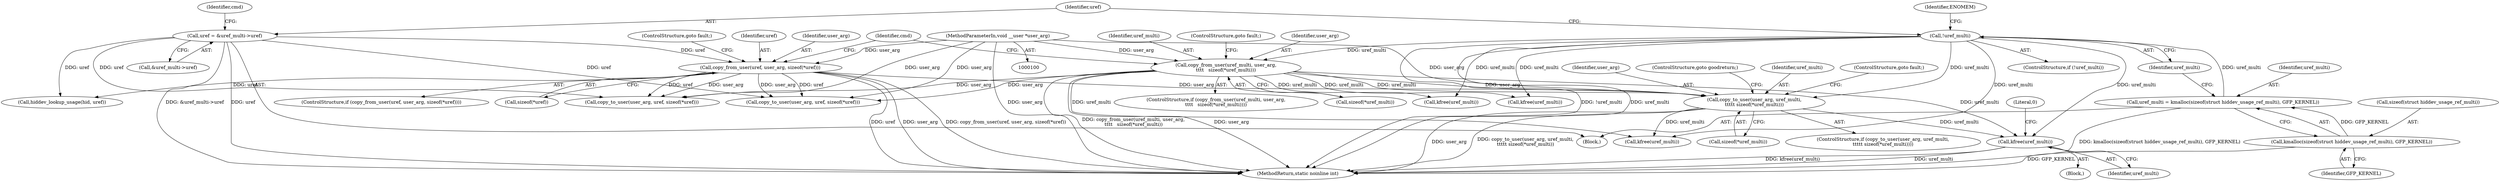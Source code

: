 digraph "0_linux_93a2001bdfd5376c3dc2158653034c20392d15c5@API" {
"1000488" [label="(Call,kfree(uref_multi))"];
"1000148" [label="(Call,copy_from_user(uref_multi, user_arg,\n\t\t\t\t   sizeof(*uref_multi)))"];
"1000127" [label="(Call,!uref_multi)"];
"1000120" [label="(Call,uref_multi = kmalloc(sizeof(struct hiddev_usage_ref_multi), GFP_KERNEL))"];
"1000122" [label="(Call,kmalloc(sizeof(struct hiddev_usage_ref_multi), GFP_KERNEL))"];
"1000103" [label="(MethodParameterIn,void __user *user_arg)"];
"1000451" [label="(Call,copy_to_user(user_arg, uref_multi,\n\t\t\t\t\t sizeof(*uref_multi)))"];
"1000158" [label="(Call,copy_from_user(uref, user_arg, sizeof(*uref)))"];
"1000132" [label="(Call,uref = &uref_multi->uref)"];
"1000123" [label="(Call,sizeof(struct hiddev_usage_ref_multi))"];
"1000489" [label="(Identifier,uref_multi)"];
"1000131" [label="(Identifier,ENOMEM)"];
"1000386" [label="(Call,copy_to_user(user_arg, uref, sizeof(*uref)))"];
"1000491" [label="(Literal,0)"];
"1000504" [label="(MethodReturn,static noinline int)"];
"1000161" [label="(Call,sizeof(*uref))"];
"1000419" [label="(Call,kfree(uref_multi))"];
"1000160" [label="(Identifier,user_arg)"];
"1000234" [label="(Call,copy_to_user(user_arg, uref, sizeof(*uref)))"];
"1000150" [label="(Identifier,user_arg)"];
"1000122" [label="(Call,kmalloc(sizeof(struct hiddev_usage_ref_multi), GFP_KERNEL))"];
"1000164" [label="(ControlStructure,goto fault;)"];
"1000147" [label="(ControlStructure,if (copy_from_user(uref_multi, user_arg,\n\t\t\t\t   sizeof(*uref_multi))))"];
"1000166" [label="(Identifier,cmd)"];
"1000451" [label="(Call,copy_to_user(user_arg, uref_multi,\n\t\t\t\t\t sizeof(*uref_multi)))"];
"1000126" [label="(ControlStructure,if (!uref_multi))"];
"1000457" [label="(ControlStructure,goto fault;)"];
"1000134" [label="(Call,&uref_multi->uref)"];
"1000127" [label="(Call,!uref_multi)"];
"1000167" [label="(Block,)"];
"1000148" [label="(Call,copy_from_user(uref_multi, user_arg,\n\t\t\t\t   sizeof(*uref_multi)))"];
"1000125" [label="(Identifier,GFP_KERNEL)"];
"1000159" [label="(Identifier,uref)"];
"1000132" [label="(Call,uref = &uref_multi->uref)"];
"1000157" [label="(ControlStructure,if (copy_from_user(uref, user_arg, sizeof(*uref))))"];
"1000128" [label="(Identifier,uref_multi)"];
"1000454" [label="(Call,sizeof(*uref_multi))"];
"1000452" [label="(Identifier,user_arg)"];
"1000158" [label="(Call,copy_from_user(uref, user_arg, sizeof(*uref)))"];
"1000450" [label="(ControlStructure,if (copy_to_user(user_arg, uref_multi,\n\t\t\t\t\t sizeof(*uref_multi))))"];
"1000267" [label="(Call,hiddev_lookup_usage(hid, uref))"];
"1000458" [label="(ControlStructure,goto goodreturn;)"];
"1000103" [label="(MethodParameterIn,void __user *user_arg)"];
"1000453" [label="(Identifier,uref_multi)"];
"1000120" [label="(Call,uref_multi = kmalloc(sizeof(struct hiddev_usage_ref_multi), GFP_KERNEL))"];
"1000488" [label="(Call,kfree(uref_multi))"];
"1000149" [label="(Identifier,uref_multi)"];
"1000151" [label="(Call,sizeof(*uref_multi))"];
"1000141" [label="(Identifier,cmd)"];
"1000154" [label="(ControlStructure,goto fault;)"];
"1000133" [label="(Identifier,uref)"];
"1000104" [label="(Block,)"];
"1000121" [label="(Identifier,uref_multi)"];
"1000499" [label="(Call,kfree(uref_multi))"];
"1000493" [label="(Call,kfree(uref_multi))"];
"1000488" -> "1000167"  [label="AST: "];
"1000488" -> "1000489"  [label="CFG: "];
"1000489" -> "1000488"  [label="AST: "];
"1000491" -> "1000488"  [label="CFG: "];
"1000488" -> "1000504"  [label="DDG: uref_multi"];
"1000488" -> "1000504"  [label="DDG: kfree(uref_multi)"];
"1000148" -> "1000488"  [label="DDG: uref_multi"];
"1000451" -> "1000488"  [label="DDG: uref_multi"];
"1000127" -> "1000488"  [label="DDG: uref_multi"];
"1000148" -> "1000147"  [label="AST: "];
"1000148" -> "1000151"  [label="CFG: "];
"1000149" -> "1000148"  [label="AST: "];
"1000150" -> "1000148"  [label="AST: "];
"1000151" -> "1000148"  [label="AST: "];
"1000154" -> "1000148"  [label="CFG: "];
"1000166" -> "1000148"  [label="CFG: "];
"1000148" -> "1000504"  [label="DDG: copy_from_user(uref_multi, user_arg,\n\t\t\t\t   sizeof(*uref_multi))"];
"1000148" -> "1000504"  [label="DDG: user_arg"];
"1000127" -> "1000148"  [label="DDG: uref_multi"];
"1000103" -> "1000148"  [label="DDG: user_arg"];
"1000148" -> "1000234"  [label="DDG: user_arg"];
"1000148" -> "1000386"  [label="DDG: user_arg"];
"1000148" -> "1000419"  [label="DDG: uref_multi"];
"1000148" -> "1000451"  [label="DDG: user_arg"];
"1000148" -> "1000451"  [label="DDG: uref_multi"];
"1000148" -> "1000493"  [label="DDG: uref_multi"];
"1000148" -> "1000499"  [label="DDG: uref_multi"];
"1000127" -> "1000126"  [label="AST: "];
"1000127" -> "1000128"  [label="CFG: "];
"1000128" -> "1000127"  [label="AST: "];
"1000131" -> "1000127"  [label="CFG: "];
"1000133" -> "1000127"  [label="CFG: "];
"1000127" -> "1000504"  [label="DDG: !uref_multi"];
"1000127" -> "1000504"  [label="DDG: uref_multi"];
"1000120" -> "1000127"  [label="DDG: uref_multi"];
"1000127" -> "1000419"  [label="DDG: uref_multi"];
"1000127" -> "1000451"  [label="DDG: uref_multi"];
"1000127" -> "1000493"  [label="DDG: uref_multi"];
"1000127" -> "1000499"  [label="DDG: uref_multi"];
"1000120" -> "1000104"  [label="AST: "];
"1000120" -> "1000122"  [label="CFG: "];
"1000121" -> "1000120"  [label="AST: "];
"1000122" -> "1000120"  [label="AST: "];
"1000128" -> "1000120"  [label="CFG: "];
"1000120" -> "1000504"  [label="DDG: kmalloc(sizeof(struct hiddev_usage_ref_multi), GFP_KERNEL)"];
"1000122" -> "1000120"  [label="DDG: GFP_KERNEL"];
"1000122" -> "1000125"  [label="CFG: "];
"1000123" -> "1000122"  [label="AST: "];
"1000125" -> "1000122"  [label="AST: "];
"1000122" -> "1000504"  [label="DDG: GFP_KERNEL"];
"1000103" -> "1000100"  [label="AST: "];
"1000103" -> "1000504"  [label="DDG: user_arg"];
"1000103" -> "1000158"  [label="DDG: user_arg"];
"1000103" -> "1000234"  [label="DDG: user_arg"];
"1000103" -> "1000386"  [label="DDG: user_arg"];
"1000103" -> "1000451"  [label="DDG: user_arg"];
"1000451" -> "1000450"  [label="AST: "];
"1000451" -> "1000454"  [label="CFG: "];
"1000452" -> "1000451"  [label="AST: "];
"1000453" -> "1000451"  [label="AST: "];
"1000454" -> "1000451"  [label="AST: "];
"1000457" -> "1000451"  [label="CFG: "];
"1000458" -> "1000451"  [label="CFG: "];
"1000451" -> "1000504"  [label="DDG: user_arg"];
"1000451" -> "1000504"  [label="DDG: copy_to_user(user_arg, uref_multi,\n\t\t\t\t\t sizeof(*uref_multi))"];
"1000158" -> "1000451"  [label="DDG: user_arg"];
"1000451" -> "1000493"  [label="DDG: uref_multi"];
"1000158" -> "1000157"  [label="AST: "];
"1000158" -> "1000161"  [label="CFG: "];
"1000159" -> "1000158"  [label="AST: "];
"1000160" -> "1000158"  [label="AST: "];
"1000161" -> "1000158"  [label="AST: "];
"1000164" -> "1000158"  [label="CFG: "];
"1000166" -> "1000158"  [label="CFG: "];
"1000158" -> "1000504"  [label="DDG: uref"];
"1000158" -> "1000504"  [label="DDG: user_arg"];
"1000158" -> "1000504"  [label="DDG: copy_from_user(uref, user_arg, sizeof(*uref))"];
"1000132" -> "1000158"  [label="DDG: uref"];
"1000158" -> "1000234"  [label="DDG: user_arg"];
"1000158" -> "1000234"  [label="DDG: uref"];
"1000158" -> "1000267"  [label="DDG: uref"];
"1000158" -> "1000386"  [label="DDG: user_arg"];
"1000158" -> "1000386"  [label="DDG: uref"];
"1000132" -> "1000104"  [label="AST: "];
"1000132" -> "1000134"  [label="CFG: "];
"1000133" -> "1000132"  [label="AST: "];
"1000134" -> "1000132"  [label="AST: "];
"1000141" -> "1000132"  [label="CFG: "];
"1000132" -> "1000504"  [label="DDG: &uref_multi->uref"];
"1000132" -> "1000504"  [label="DDG: uref"];
"1000132" -> "1000234"  [label="DDG: uref"];
"1000132" -> "1000267"  [label="DDG: uref"];
"1000132" -> "1000386"  [label="DDG: uref"];
}
